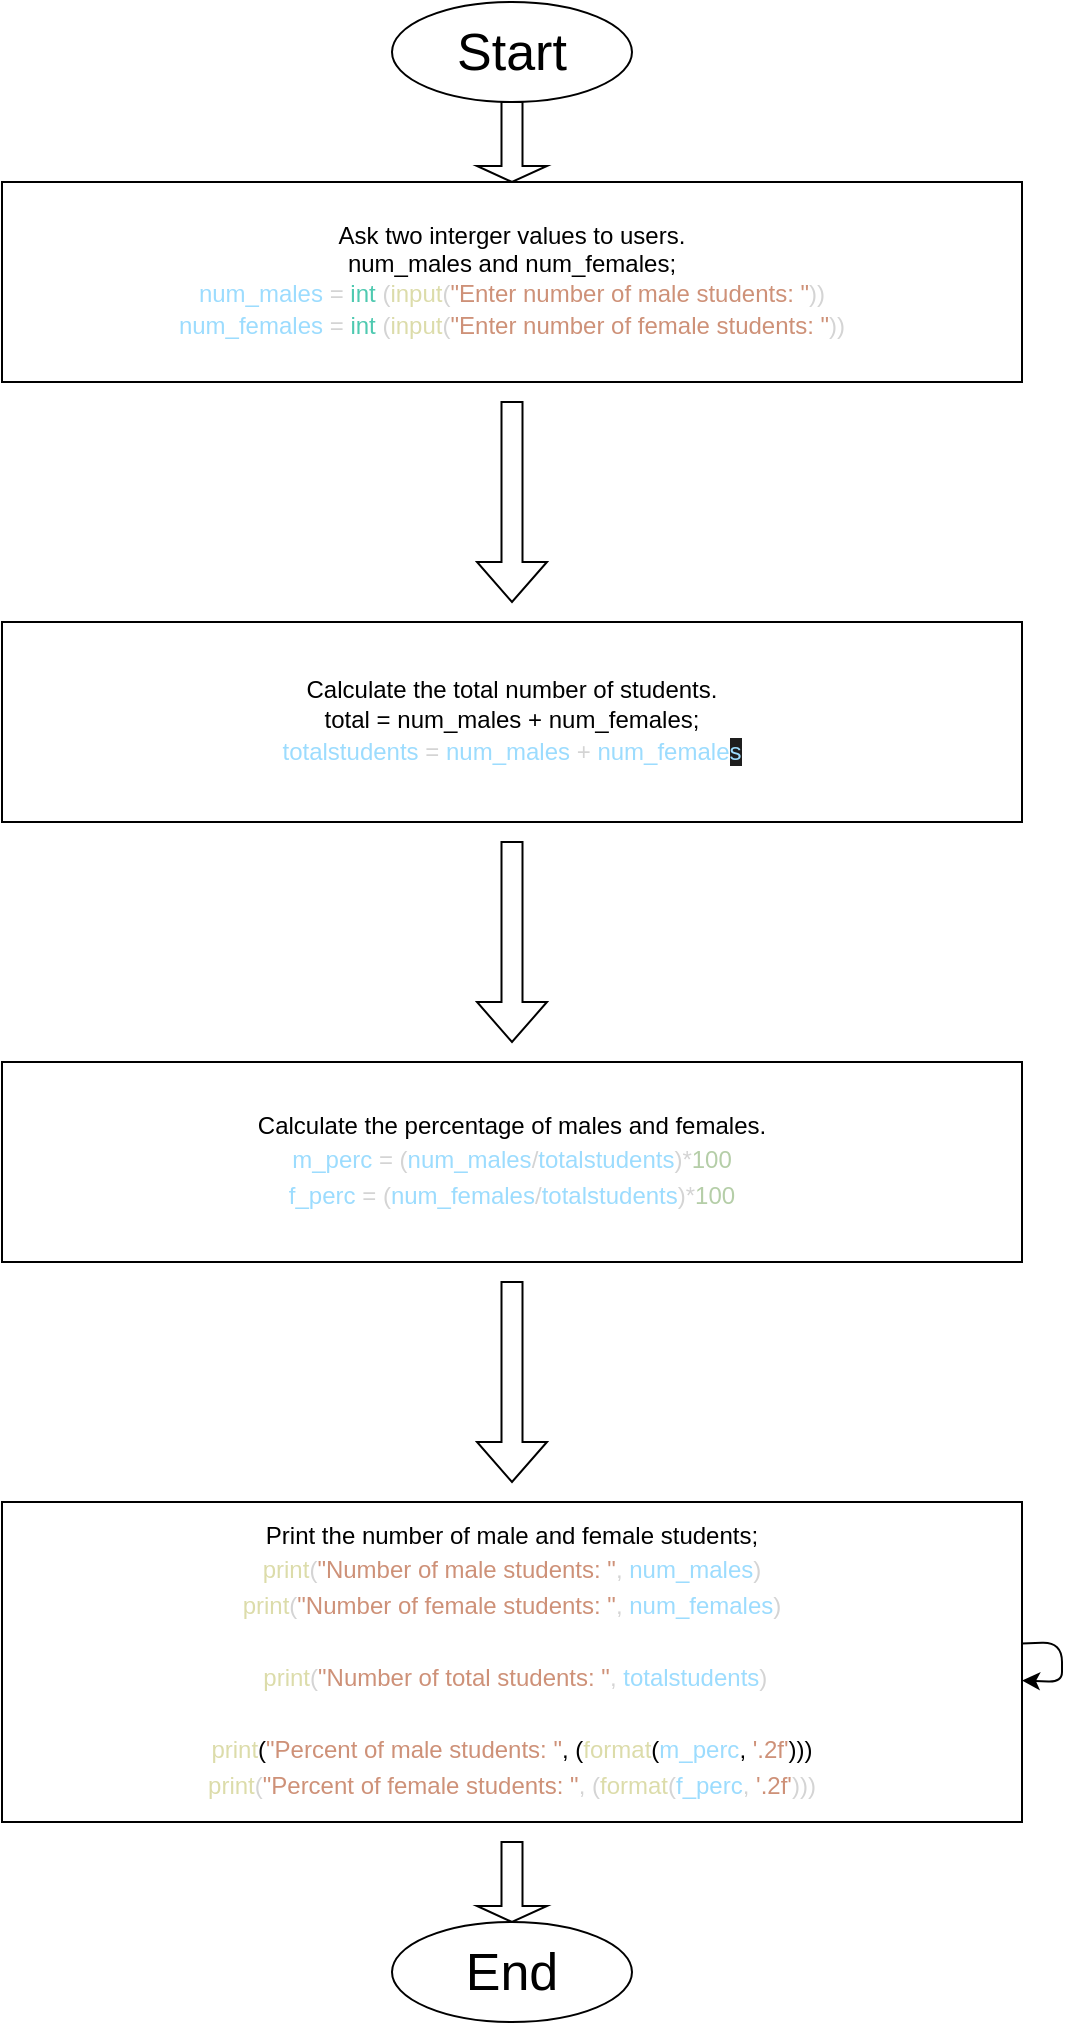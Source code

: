 <mxfile>
    <diagram id="AwBsZeiw2DnN0DO_UF-v" name="Page-1">
        <mxGraphModel dx="250" dy="458" grid="1" gridSize="10" guides="1" tooltips="1" connect="1" arrows="1" fold="1" page="1" pageScale="1" pageWidth="850" pageHeight="1100" background="#ffffff" math="0" shadow="0">
            <root>
                <mxCell id="0"/>
                <mxCell id="1" parent="0"/>
                <mxCell id="2" value="Ask two interger values to users.&lt;br&gt;num_males and num_females;&lt;br&gt;&lt;span style=&quot;background-color: initial; color: rgb(156, 220, 254);&quot;&gt;num_males&lt;/span&gt;&lt;span style=&quot;color: rgb(212, 212, 212); background-color: initial;&quot;&gt; = &lt;/span&gt;&lt;span style=&quot;background-color: initial; color: rgb(78, 201, 176);&quot;&gt;int&lt;/span&gt;&lt;span style=&quot;color: rgb(212, 212, 212); background-color: initial;&quot;&gt; (&lt;/span&gt;&lt;span style=&quot;background-color: initial; color: rgb(220, 220, 170);&quot;&gt;input&lt;/span&gt;&lt;span style=&quot;color: rgb(212, 212, 212); background-color: initial;&quot;&gt;(&lt;/span&gt;&lt;span style=&quot;background-color: initial; color: rgb(206, 145, 120);&quot;&gt;&quot;Enter number of male students: &quot;&lt;/span&gt;&lt;span style=&quot;color: rgb(212, 212, 212); background-color: initial;&quot;&gt;))&lt;/span&gt;&lt;br&gt;&lt;div style=&quot;color: rgb(212, 212, 212); line-height: 18px;&quot;&gt;&lt;div style=&quot;&quot;&gt;    &lt;span style=&quot;color: rgb(156, 220, 254);&quot;&gt;num_females&lt;/span&gt; = &lt;span style=&quot;color: rgb(78, 201, 176);&quot;&gt;int&lt;/span&gt; (&lt;span style=&quot;color: rgb(220, 220, 170);&quot;&gt;input&lt;/span&gt;(&lt;span style=&quot;color: rgb(206, 145, 120);&quot;&gt;&quot;Enter number of female students: &quot;&lt;/span&gt;))&lt;/div&gt;&lt;/div&gt;" style="rounded=0;whiteSpace=wrap;html=1;" vertex="1" parent="1">
                    <mxGeometry x="210" y="90" width="510" height="100" as="geometry"/>
                </mxCell>
                <mxCell id="6" value="Calculate the total number of students.&lt;br&gt;total = num_males + num_females;&lt;br&gt;&lt;div style=&quot;color: rgb(212, 212, 212); line-height: 18px;&quot;&gt;&lt;span style=&quot;color: rgb(156, 220, 254);&quot;&gt;totalstudents&lt;/span&gt; = &lt;span style=&quot;color: rgb(156, 220, 254);&quot;&gt;num_males&lt;/span&gt; + &lt;span style=&quot;color: rgb(156, 220, 254);&quot;&gt;num_female&lt;span style=&quot;background-color: rgb(30, 30, 30);&quot;&gt;s&lt;/span&gt;&lt;/span&gt;&lt;/div&gt;" style="rounded=0;whiteSpace=wrap;html=1;" vertex="1" parent="1">
                    <mxGeometry x="210" y="310" width="510" height="100" as="geometry"/>
                </mxCell>
                <mxCell id="7" value="Calculate the percentage of males and females.&lt;br&gt;&lt;div style=&quot;color: rgb(212, 212, 212); line-height: 18px;&quot;&gt;&lt;span style=&quot;color: rgb(156, 220, 254);&quot;&gt;m_perc&lt;/span&gt; = (&lt;span style=&quot;color: rgb(156, 220, 254);&quot;&gt;num_males&lt;/span&gt;/&lt;span style=&quot;color: rgb(156, 220, 254);&quot;&gt;totalstudents&lt;/span&gt;)*&lt;span style=&quot;color: rgb(181, 206, 168);&quot;&gt;100&lt;/span&gt;&lt;/div&gt;&lt;div style=&quot;color: rgb(212, 212, 212); line-height: 18px;&quot;&gt;&lt;div style=&quot;line-height: 18px;&quot;&gt;&lt;span style=&quot;color: rgb(156, 220, 254);&quot;&gt;f_perc&lt;/span&gt; = (&lt;span style=&quot;color: rgb(156, 220, 254);&quot;&gt;num_females&lt;/span&gt;/&lt;span style=&quot;color: rgb(156, 220, 254);&quot;&gt;totalstudents&lt;/span&gt;)*&lt;span style=&quot;color: rgb(181, 206, 168);&quot;&gt;100&lt;/span&gt;&lt;/div&gt;&lt;/div&gt;" style="rounded=0;whiteSpace=wrap;html=1;" vertex="1" parent="1">
                    <mxGeometry x="210" y="530" width="510" height="100" as="geometry"/>
                </mxCell>
                <mxCell id="9" value="" style="shape=singleArrow;direction=south;whiteSpace=wrap;html=1;labelBackgroundColor=#18141D;fontFamily=Helvetica;" vertex="1" parent="1">
                    <mxGeometry x="447.5" y="640" width="35" height="100" as="geometry"/>
                </mxCell>
                <mxCell id="10" value="Print the number of male and female students;&lt;br&gt;&lt;div style=&quot;line-height: 18px;&quot;&gt;&lt;div style=&quot;color: rgb(212, 212, 212);&quot;&gt; &lt;span style=&quot;color: #dcdcaa;&quot;&gt;print&lt;/span&gt;(&lt;span style=&quot;color: #ce9178;&quot;&gt;&quot;Number of male students: &quot;&lt;/span&gt;, &lt;span style=&quot;color: #9cdcfe;&quot;&gt;num_males&lt;/span&gt;)&lt;/div&gt;&lt;div style=&quot;color: rgb(212, 212, 212);&quot;&gt;    &lt;span style=&quot;color: rgb(220, 220, 170);&quot;&gt;print&lt;/span&gt;(&lt;span style=&quot;color: rgb(206, 145, 120);&quot;&gt;&quot;Number of female students: &quot;&lt;/span&gt;, &lt;span style=&quot;color: rgb(156, 220, 254);&quot;&gt;num_females&lt;/span&gt;)&lt;/div&gt;&lt;div style=&quot;&quot;&gt;&lt;font color=&quot;#ffffff&quot;&gt;Print the total number of students;&lt;/font&gt;&lt;/div&gt;&lt;div style=&quot;color: rgb(212, 212, 212);&quot;&gt;&amp;nbsp;&lt;span style=&quot;color: rgb(220, 220, 170);&quot;&gt;print&lt;/span&gt;(&lt;span style=&quot;color: rgb(206, 145, 120);&quot;&gt;&quot;Number of total students: &quot;&lt;/span&gt;, &lt;span style=&quot;color: rgb(156, 220, 254);&quot;&gt;totalstudents&lt;/span&gt;)&lt;/div&gt;&lt;div style=&quot;&quot;&gt;&lt;font color=&quot;#ffffff&quot;&gt;Print the percentage of male and female students;&lt;/font&gt;&lt;/div&gt;&lt;div style=&quot;&quot;&gt;&lt;div style=&quot;line-height: 18px;&quot;&gt; &lt;span style=&quot;color: rgb(220, 220, 170);&quot;&gt;print&lt;/span&gt;(&lt;span style=&quot;color: rgb(206, 145, 120);&quot;&gt;&quot;Percent of male students: &quot;&lt;/span&gt;, (&lt;span style=&quot;color: rgb(220, 220, 170);&quot;&gt;format&lt;/span&gt;(&lt;span style=&quot;color: rgb(156, 220, 254);&quot;&gt;m_perc&lt;/span&gt;, &lt;span style=&quot;color: rgb(206, 145, 120);&quot;&gt;'.2f'&lt;/span&gt;)))&lt;/div&gt;&lt;div style=&quot;color: rgb(212, 212, 212); line-height: 18px;&quot;&gt;&lt;div style=&quot;line-height: 18px;&quot;&gt;&lt;span style=&quot;color: rgb(220, 220, 170);&quot;&gt;print&lt;/span&gt;(&lt;span style=&quot;color: rgb(206, 145, 120);&quot;&gt;&quot;Percent of female students: &quot;&lt;/span&gt;, (&lt;span style=&quot;color: rgb(220, 220, 170);&quot;&gt;format&lt;/span&gt;(&lt;span style=&quot;color: rgb(156, 220, 254);&quot;&gt;f_perc&lt;/span&gt;, &lt;span style=&quot;color: rgb(206, 145, 120);&quot;&gt;'.2f'&lt;/span&gt;)))&lt;/div&gt;&lt;/div&gt;&lt;/div&gt;&lt;/div&gt;" style="rounded=0;whiteSpace=wrap;html=1;" vertex="1" parent="1">
                    <mxGeometry x="210" y="750" width="510" height="160" as="geometry"/>
                </mxCell>
                <mxCell id="11" style="edgeStyle=none;html=1;fontFamily=Helvetica;" edge="1" parent="1" source="10" target="10">
                    <mxGeometry relative="1" as="geometry">
                        <Array as="points">
                            <mxPoint x="640" y="880"/>
                        </Array>
                    </mxGeometry>
                </mxCell>
                <mxCell id="12" value="" style="shape=singleArrow;direction=south;whiteSpace=wrap;html=1;labelBackgroundColor=#18141D;fontFamily=Helvetica;" vertex="1" parent="1">
                    <mxGeometry x="447.5" y="420" width="35" height="100" as="geometry"/>
                </mxCell>
                <mxCell id="13" value="" style="shape=singleArrow;direction=south;whiteSpace=wrap;html=1;labelBackgroundColor=#18141D;fontFamily=Helvetica;" vertex="1" parent="1">
                    <mxGeometry x="447.5" y="200" width="35" height="100" as="geometry"/>
                </mxCell>
                <mxCell id="17" value="End" style="ellipse;whiteSpace=wrap;html=1;labelBackgroundColor=none;fontFamily=Helvetica;fontSize=26;" vertex="1" parent="1">
                    <mxGeometry x="405" y="960" width="120" height="50" as="geometry"/>
                </mxCell>
                <mxCell id="21" value="Start" style="ellipse;whiteSpace=wrap;html=1;labelBackgroundColor=none;fontFamily=Helvetica;fontSize=26;" vertex="1" parent="1">
                    <mxGeometry x="405" width="120" height="50" as="geometry"/>
                </mxCell>
                <mxCell id="26" value="" style="shape=singleArrow;direction=south;whiteSpace=wrap;html=1;labelBackgroundColor=#18141D;fontFamily=Helvetica;" vertex="1" parent="1">
                    <mxGeometry x="447.5" y="50" width="35" height="40" as="geometry"/>
                </mxCell>
                <mxCell id="28" value="" style="shape=singleArrow;direction=south;whiteSpace=wrap;html=1;labelBackgroundColor=#18141D;fontFamily=Helvetica;" vertex="1" parent="1">
                    <mxGeometry x="447.5" y="920" width="35" height="40" as="geometry"/>
                </mxCell>
            </root>
        </mxGraphModel>
    </diagram>
</mxfile>